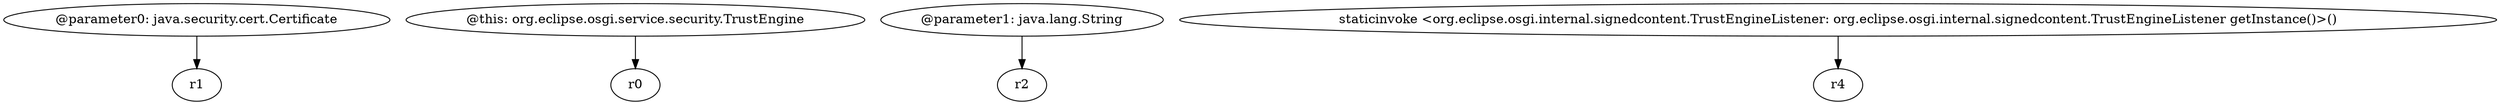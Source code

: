 digraph g {
0[label="@parameter0: java.security.cert.Certificate"]
1[label="r1"]
0->1[label=""]
2[label="@this: org.eclipse.osgi.service.security.TrustEngine"]
3[label="r0"]
2->3[label=""]
4[label="@parameter1: java.lang.String"]
5[label="r2"]
4->5[label=""]
6[label="staticinvoke <org.eclipse.osgi.internal.signedcontent.TrustEngineListener: org.eclipse.osgi.internal.signedcontent.TrustEngineListener getInstance()>()"]
7[label="r4"]
6->7[label=""]
}